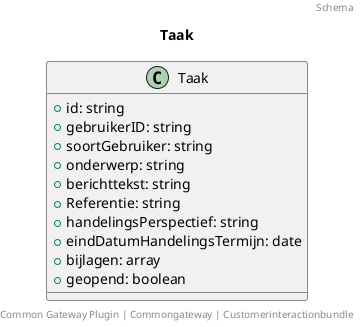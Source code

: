 @startuml
title: Taak
footer: Common Gateway Plugin | Commongateway | Customerinteractionbundle 
header: Schema

class Taak {
  + id: string
  + gebruikerID: string
  + soortGebruiker: string
  + onderwerp: string
  + berichttekst: string
  + Referentie: string
  + handelingsPerspectief: string
  + eindDatumHandelingsTermijn: date
  + bijlagen: array
  + geopend: boolean
}
@enduml
